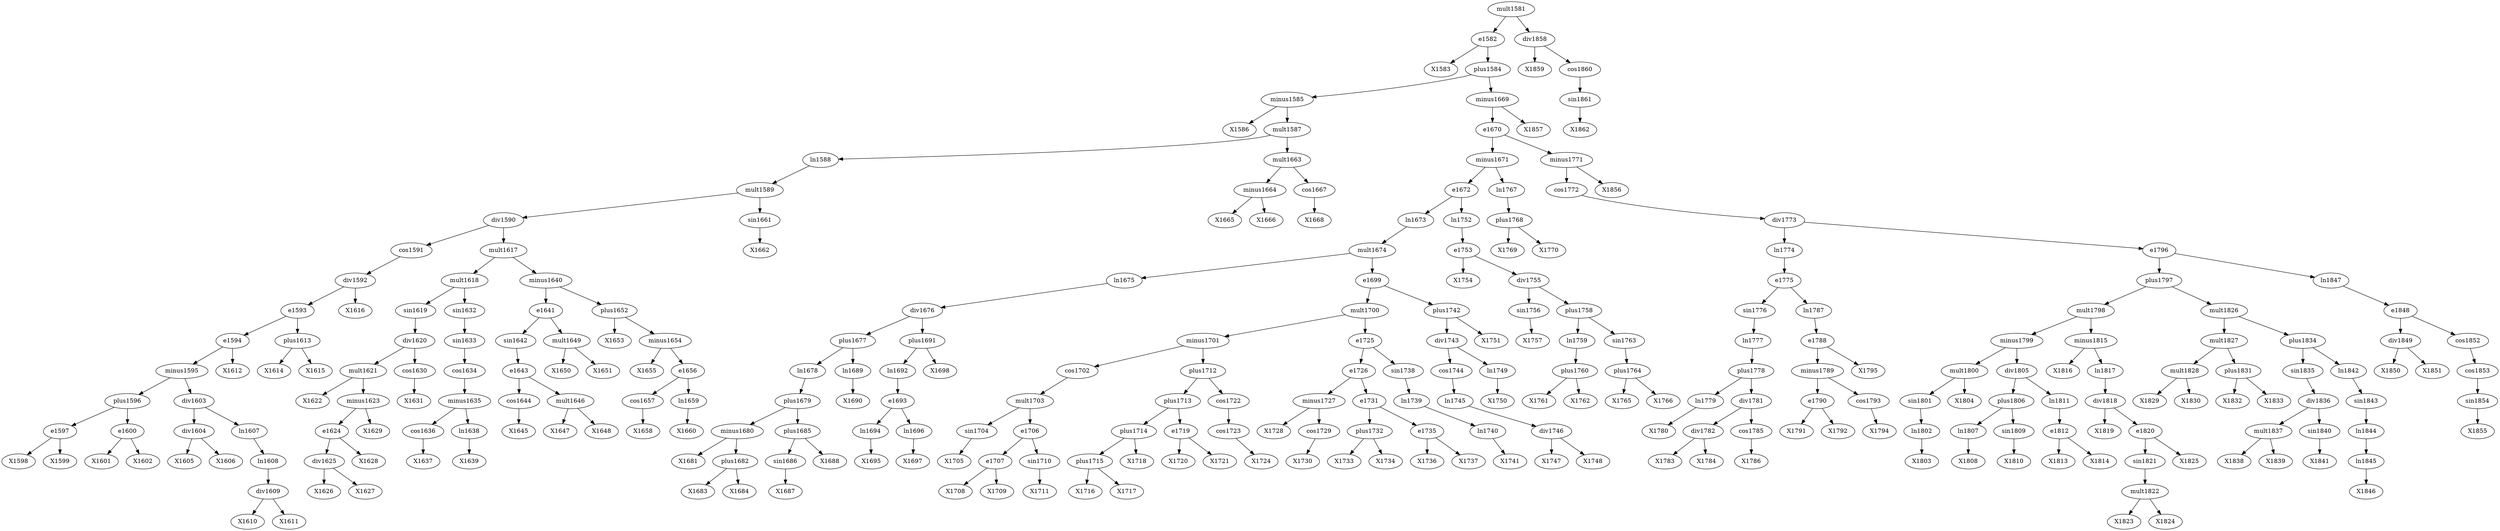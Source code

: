 digraph T {
	e1582 -> X1583
	minus1585 -> X1586
	e1597 -> X1598
	e1597 -> X1599
	plus1596 -> e1597
	e1600 -> X1601
	e1600 -> X1602
	plus1596 -> e1600
	minus1595 -> plus1596
	div1604 -> X1605
	div1604 -> X1606
	div1603 -> div1604
	div1609 -> X1610
	div1609 -> X1611
	ln1608 -> div1609
	ln1607 -> ln1608
	div1603 -> ln1607
	minus1595 -> div1603
	e1594 -> minus1595
	e1594 -> X1612
	e1593 -> e1594
	plus1613 -> X1614
	plus1613 -> X1615
	e1593 -> plus1613
	div1592 -> e1593
	div1592 -> X1616
	cos1591 -> div1592
	div1590 -> cos1591
	mult1621 -> X1622
	div1625 -> X1626
	div1625 -> X1627
	e1624 -> div1625
	e1624 -> X1628
	minus1623 -> e1624
	minus1623 -> X1629
	mult1621 -> minus1623
	div1620 -> mult1621
	cos1630 -> X1631
	div1620 -> cos1630
	sin1619 -> div1620
	mult1618 -> sin1619
	cos1636 -> X1637
	minus1635 -> cos1636
	ln1638 -> X1639
	minus1635 -> ln1638
	cos1634 -> minus1635
	sin1633 -> cos1634
	sin1632 -> sin1633
	mult1618 -> sin1632
	mult1617 -> mult1618
	cos1644 -> X1645
	e1643 -> cos1644
	mult1646 -> X1647
	mult1646 -> X1648
	e1643 -> mult1646
	sin1642 -> e1643
	e1641 -> sin1642
	mult1649 -> X1650
	mult1649 -> X1651
	e1641 -> mult1649
	minus1640 -> e1641
	plus1652 -> X1653
	minus1654 -> X1655
	cos1657 -> X1658
	e1656 -> cos1657
	ln1659 -> X1660
	e1656 -> ln1659
	minus1654 -> e1656
	plus1652 -> minus1654
	minus1640 -> plus1652
	mult1617 -> minus1640
	div1590 -> mult1617
	mult1589 -> div1590
	sin1661 -> X1662
	mult1589 -> sin1661
	ln1588 -> mult1589
	mult1587 -> ln1588
	minus1664 -> X1665
	minus1664 -> X1666
	mult1663 -> minus1664
	cos1667 -> X1668
	mult1663 -> cos1667
	mult1587 -> mult1663
	minus1585 -> mult1587
	plus1584 -> minus1585
	minus1680 -> X1681
	plus1682 -> X1683
	plus1682 -> X1684
	minus1680 -> plus1682
	plus1679 -> minus1680
	sin1686 -> X1687
	plus1685 -> sin1686
	plus1685 -> X1688
	plus1679 -> plus1685
	ln1678 -> plus1679
	plus1677 -> ln1678
	ln1689 -> X1690
	plus1677 -> ln1689
	div1676 -> plus1677
	ln1694 -> X1695
	e1693 -> ln1694
	ln1696 -> X1697
	e1693 -> ln1696
	ln1692 -> e1693
	plus1691 -> ln1692
	plus1691 -> X1698
	div1676 -> plus1691
	ln1675 -> div1676
	mult1674 -> ln1675
	sin1704 -> X1705
	mult1703 -> sin1704
	e1707 -> X1708
	e1707 -> X1709
	e1706 -> e1707
	sin1710 -> X1711
	e1706 -> sin1710
	mult1703 -> e1706
	cos1702 -> mult1703
	minus1701 -> cos1702
	plus1715 -> X1716
	plus1715 -> X1717
	plus1714 -> plus1715
	plus1714 -> X1718
	plus1713 -> plus1714
	e1719 -> X1720
	e1719 -> X1721
	plus1713 -> e1719
	plus1712 -> plus1713
	cos1723 -> X1724
	cos1722 -> cos1723
	plus1712 -> cos1722
	minus1701 -> plus1712
	mult1700 -> minus1701
	minus1727 -> X1728
	cos1729 -> X1730
	minus1727 -> cos1729
	e1726 -> minus1727
	plus1732 -> X1733
	plus1732 -> X1734
	e1731 -> plus1732
	e1735 -> X1736
	e1735 -> X1737
	e1731 -> e1735
	e1726 -> e1731
	e1725 -> e1726
	ln1740 -> X1741
	ln1739 -> ln1740
	sin1738 -> ln1739
	e1725 -> sin1738
	mult1700 -> e1725
	e1699 -> mult1700
	div1746 -> X1747
	div1746 -> X1748
	ln1745 -> div1746
	cos1744 -> ln1745
	div1743 -> cos1744
	ln1749 -> X1750
	div1743 -> ln1749
	plus1742 -> div1743
	plus1742 -> X1751
	e1699 -> plus1742
	mult1674 -> e1699
	ln1673 -> mult1674
	e1672 -> ln1673
	e1753 -> X1754
	sin1756 -> X1757
	div1755 -> sin1756
	plus1760 -> X1761
	plus1760 -> X1762
	ln1759 -> plus1760
	plus1758 -> ln1759
	plus1764 -> X1765
	plus1764 -> X1766
	sin1763 -> plus1764
	plus1758 -> sin1763
	div1755 -> plus1758
	e1753 -> div1755
	ln1752 -> e1753
	e1672 -> ln1752
	minus1671 -> e1672
	plus1768 -> X1769
	plus1768 -> X1770
	ln1767 -> plus1768
	minus1671 -> ln1767
	e1670 -> minus1671
	ln1779 -> X1780
	plus1778 -> ln1779
	div1782 -> X1783
	div1782 -> X1784
	div1781 -> div1782
	cos1785 -> X1786
	div1781 -> cos1785
	plus1778 -> div1781
	ln1777 -> plus1778
	sin1776 -> ln1777
	e1775 -> sin1776
	e1790 -> X1791
	e1790 -> X1792
	minus1789 -> e1790
	cos1793 -> X1794
	minus1789 -> cos1793
	e1788 -> minus1789
	e1788 -> X1795
	ln1787 -> e1788
	e1775 -> ln1787
	ln1774 -> e1775
	div1773 -> ln1774
	ln1802 -> X1803
	sin1801 -> ln1802
	mult1800 -> sin1801
	mult1800 -> X1804
	minus1799 -> mult1800
	ln1807 -> X1808
	plus1806 -> ln1807
	sin1809 -> X1810
	plus1806 -> sin1809
	div1805 -> plus1806
	e1812 -> X1813
	e1812 -> X1814
	ln1811 -> e1812
	div1805 -> ln1811
	minus1799 -> div1805
	mult1798 -> minus1799
	minus1815 -> X1816
	div1818 -> X1819
	mult1822 -> X1823
	mult1822 -> X1824
	sin1821 -> mult1822
	e1820 -> sin1821
	e1820 -> X1825
	div1818 -> e1820
	ln1817 -> div1818
	minus1815 -> ln1817
	mult1798 -> minus1815
	plus1797 -> mult1798
	mult1828 -> X1829
	mult1828 -> X1830
	mult1827 -> mult1828
	plus1831 -> X1832
	plus1831 -> X1833
	mult1827 -> plus1831
	mult1826 -> mult1827
	mult1837 -> X1838
	mult1837 -> X1839
	div1836 -> mult1837
	sin1840 -> X1841
	div1836 -> sin1840
	sin1835 -> div1836
	plus1834 -> sin1835
	ln1845 -> X1846
	ln1844 -> ln1845
	sin1843 -> ln1844
	ln1842 -> sin1843
	plus1834 -> ln1842
	mult1826 -> plus1834
	plus1797 -> mult1826
	e1796 -> plus1797
	div1849 -> X1850
	div1849 -> X1851
	e1848 -> div1849
	sin1854 -> X1855
	cos1853 -> sin1854
	cos1852 -> cos1853
	e1848 -> cos1852
	ln1847 -> e1848
	e1796 -> ln1847
	div1773 -> e1796
	cos1772 -> div1773
	minus1771 -> cos1772
	minus1771 -> X1856
	e1670 -> minus1771
	minus1669 -> e1670
	minus1669 -> X1857
	plus1584 -> minus1669
	e1582 -> plus1584
	mult1581 -> e1582
	div1858 -> X1859
	sin1861 -> X1862
	cos1860 -> sin1861
	div1858 -> cos1860
	mult1581 -> div1858
}
